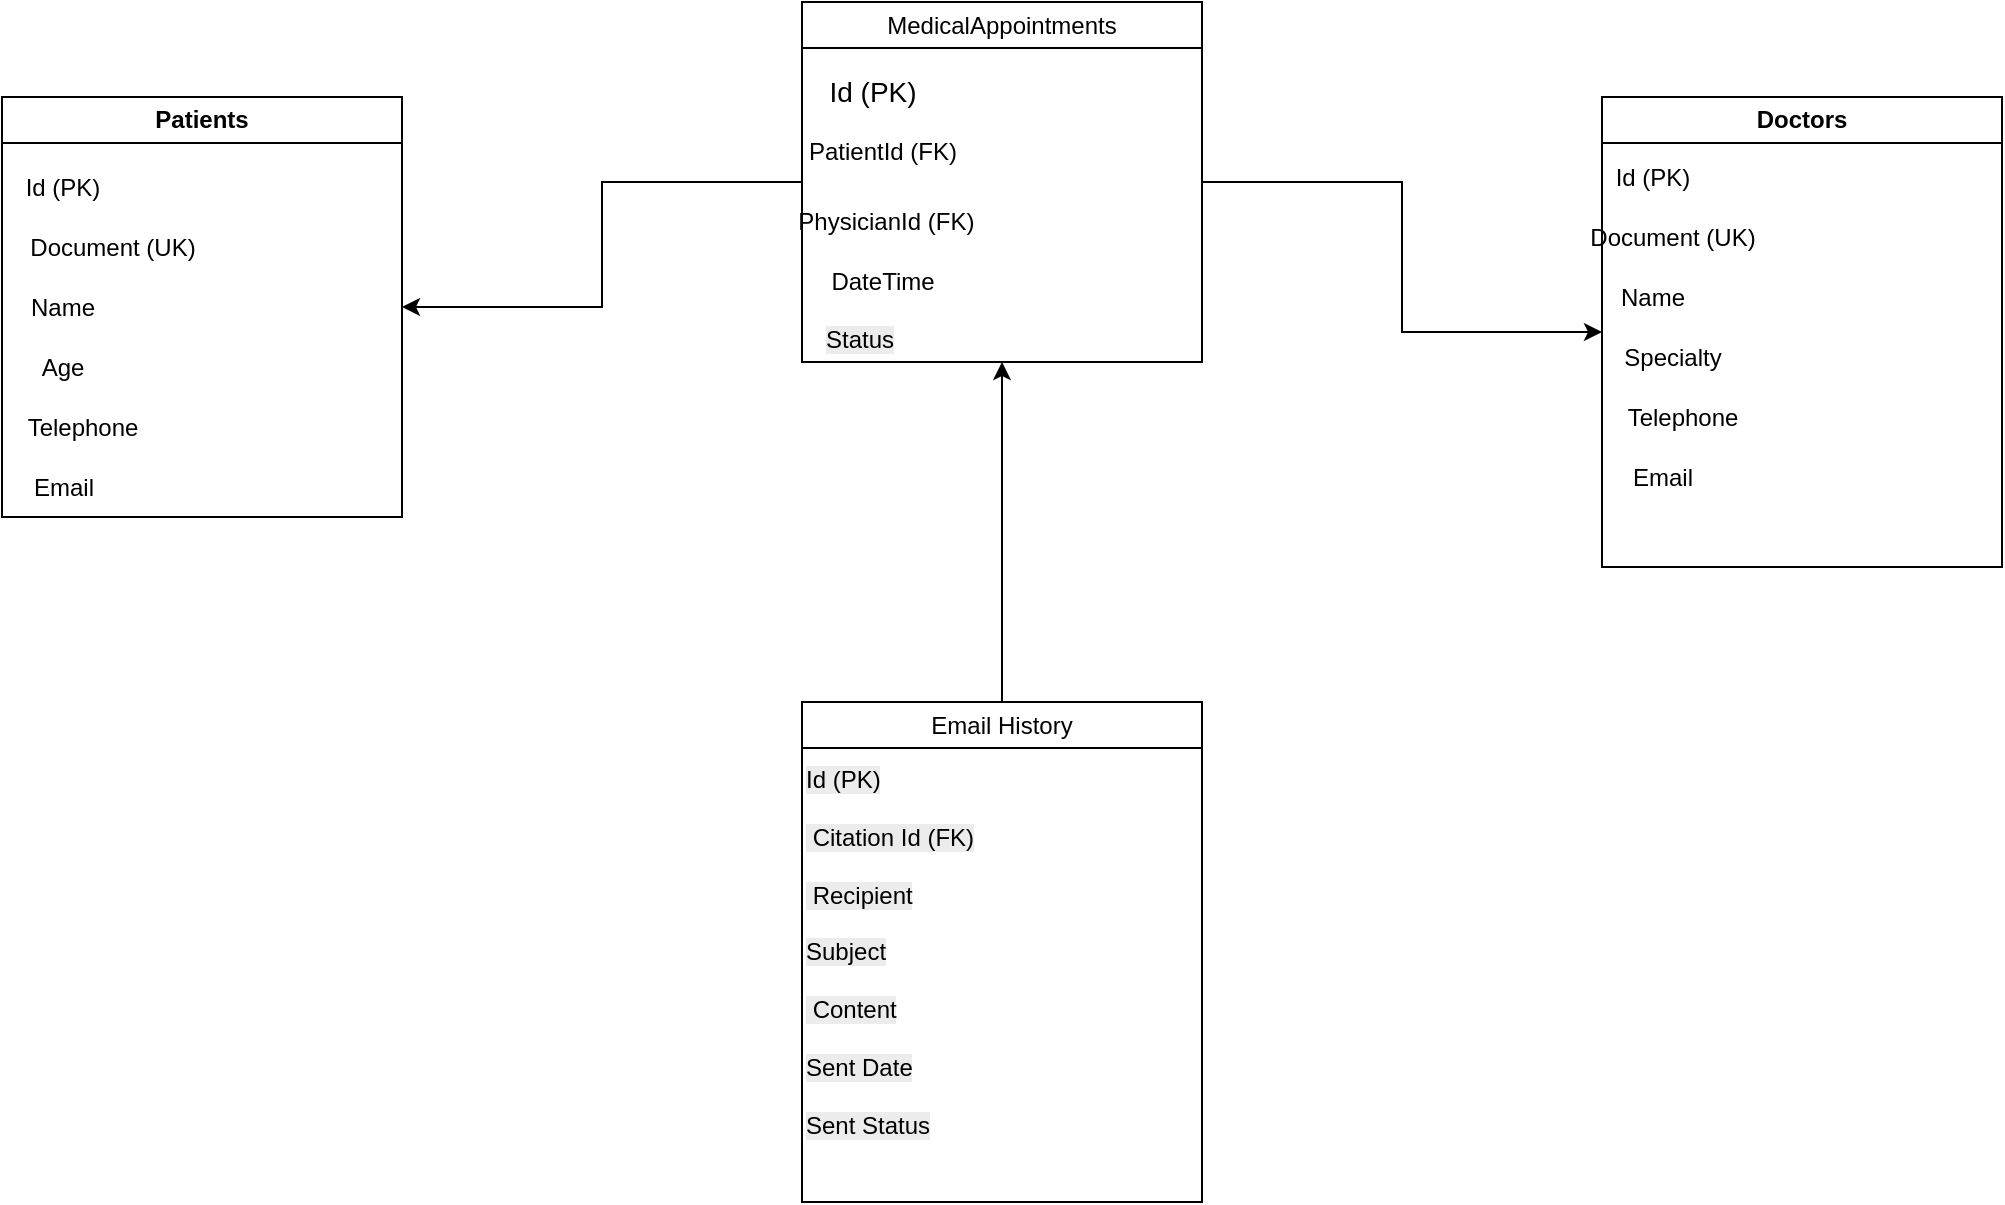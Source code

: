 <mxfile version="28.2.5">
  <diagram name="Página-1" id="OyrXuB8deRZRPjoKM6Tp">
    <mxGraphModel dx="1360" dy="843" grid="1" gridSize="10" guides="1" tooltips="1" connect="1" arrows="1" fold="1" page="1" pageScale="1" pageWidth="827" pageHeight="1169" math="0" shadow="0">
      <root>
        <mxCell id="0" />
        <mxCell id="1" parent="0" />
        <mxCell id="rN1TCLEHUlrE1vNRclkM-18" value="Patients" style="swimlane;whiteSpace=wrap;html=1;startSize=23;" vertex="1" parent="1">
          <mxGeometry x="120" y="157.5" width="200" height="210" as="geometry" />
        </mxCell>
        <mxCell id="rN1TCLEHUlrE1vNRclkM-25" value="Document (UK)" style="text;html=1;align=center;verticalAlign=middle;resizable=0;points=[];autosize=1;strokeColor=none;fillColor=none;" vertex="1" parent="rN1TCLEHUlrE1vNRclkM-18">
          <mxGeometry y="60" width="110" height="30" as="geometry" />
        </mxCell>
        <mxCell id="rN1TCLEHUlrE1vNRclkM-26" value="Name" style="text;html=1;align=center;verticalAlign=middle;resizable=0;points=[];autosize=1;strokeColor=none;fillColor=none;" vertex="1" parent="rN1TCLEHUlrE1vNRclkM-18">
          <mxGeometry y="90" width="60" height="30" as="geometry" />
        </mxCell>
        <mxCell id="rN1TCLEHUlrE1vNRclkM-27" value="Age" style="text;html=1;align=center;verticalAlign=middle;resizable=0;points=[];autosize=1;strokeColor=none;fillColor=none;" vertex="1" parent="rN1TCLEHUlrE1vNRclkM-18">
          <mxGeometry x="10" y="120" width="40" height="30" as="geometry" />
        </mxCell>
        <mxCell id="rN1TCLEHUlrE1vNRclkM-28" value="Telephone" style="text;html=1;align=center;verticalAlign=middle;resizable=0;points=[];autosize=1;strokeColor=none;fillColor=none;" vertex="1" parent="rN1TCLEHUlrE1vNRclkM-18">
          <mxGeometry y="150" width="80" height="30" as="geometry" />
        </mxCell>
        <mxCell id="rN1TCLEHUlrE1vNRclkM-24" value="Id (PK)" style="text;html=1;align=center;verticalAlign=middle;resizable=0;points=[];autosize=1;strokeColor=none;fillColor=none;" vertex="1" parent="rN1TCLEHUlrE1vNRclkM-18">
          <mxGeometry y="30" width="60" height="30" as="geometry" />
        </mxCell>
        <mxCell id="rN1TCLEHUlrE1vNRclkM-17" value="Email" style="text;strokeColor=none;fillColor=none;align=left;verticalAlign=middle;spacingLeft=4;spacingRight=4;overflow=hidden;points=[[0,0.5],[1,0.5]];portConstraint=eastwest;rotatable=0;whiteSpace=wrap;html=1;" vertex="1" parent="rN1TCLEHUlrE1vNRclkM-18">
          <mxGeometry x="10" y="180" width="180" height="30" as="geometry" />
        </mxCell>
        <mxCell id="rN1TCLEHUlrE1vNRclkM-51" style="edgeStyle=orthogonalEdgeStyle;rounded=0;orthogonalLoop=1;jettySize=auto;html=1;" edge="1" parent="1" source="rN1TCLEHUlrE1vNRclkM-19" target="rN1TCLEHUlrE1vNRclkM-20">
          <mxGeometry relative="1" as="geometry" />
        </mxCell>
        <mxCell id="rN1TCLEHUlrE1vNRclkM-19" value="&lt;span style=&quot;font-weight: 400; text-align: left;&quot;&gt;Email History&lt;/span&gt;" style="swimlane;whiteSpace=wrap;html=1;" vertex="1" parent="1">
          <mxGeometry x="520" y="460" width="200" height="250" as="geometry" />
        </mxCell>
        <mxCell id="rN1TCLEHUlrE1vNRclkM-46" value="&lt;span style=&quot;color: rgb(0, 0, 0); font-family: Helvetica; font-size: 12px; font-style: normal; font-variant-ligatures: normal; font-variant-caps: normal; font-weight: 400; letter-spacing: normal; orphans: 2; text-align: left; text-indent: 0px; text-transform: none; widows: 2; word-spacing: 0px; -webkit-text-stroke-width: 0px; white-space: normal; background-color: rgb(236, 236, 236); text-decoration-thickness: initial; text-decoration-style: initial; text-decoration-color: initial; display: inline !important; float: none;&quot;&gt;Id (PK)&lt;/span&gt;&lt;div&gt;&lt;br&gt;&lt;div&gt;&lt;span style=&quot;color: rgb(0, 0, 0); font-family: Helvetica; font-size: 12px; font-style: normal; font-variant-ligatures: normal; font-variant-caps: normal; font-weight: 400; letter-spacing: normal; orphans: 2; text-align: left; text-indent: 0px; text-transform: none; widows: 2; word-spacing: 0px; -webkit-text-stroke-width: 0px; white-space: normal; background-color: rgb(236, 236, 236); text-decoration-thickness: initial; text-decoration-style: initial; text-decoration-color: initial; display: inline !important; float: none;&quot;&gt;&amp;nbsp;Citation Id (FK)&lt;/span&gt;&lt;/div&gt;&lt;div&gt;&lt;span style=&quot;color: rgb(0, 0, 0); font-family: Helvetica; font-size: 12px; font-style: normal; font-variant-ligatures: normal; font-variant-caps: normal; font-weight: 400; letter-spacing: normal; orphans: 2; text-align: left; text-indent: 0px; text-transform: none; widows: 2; word-spacing: 0px; -webkit-text-stroke-width: 0px; white-space: normal; background-color: rgb(236, 236, 236); text-decoration-thickness: initial; text-decoration-style: initial; text-decoration-color: initial; display: inline !important; float: none;&quot;&gt;&lt;br&gt;&lt;/span&gt;&lt;/div&gt;&lt;div&gt;&lt;span style=&quot;color: rgb(0, 0, 0); font-family: Helvetica; font-size: 12px; font-style: normal; font-variant-ligatures: normal; font-variant-caps: normal; font-weight: 400; letter-spacing: normal; orphans: 2; text-align: left; text-indent: 0px; text-transform: none; widows: 2; word-spacing: 0px; -webkit-text-stroke-width: 0px; white-space: normal; background-color: rgb(236, 236, 236); text-decoration-thickness: initial; text-decoration-style: initial; text-decoration-color: initial; display: inline !important; float: none;&quot;&gt;&amp;nbsp;Recipient&lt;/span&gt;&lt;/div&gt;&lt;div&gt;&lt;span style=&quot;color: rgb(0, 0, 0); font-family: Helvetica; font-size: 12px; font-style: normal; font-variant-ligatures: normal; font-variant-caps: normal; font-weight: 400; letter-spacing: normal; orphans: 2; text-align: left; text-indent: 0px; text-transform: none; widows: 2; word-spacing: 0px; -webkit-text-stroke-width: 0px; white-space: normal; background-color: rgb(236, 236, 236); text-decoration-thickness: initial; text-decoration-style: initial; text-decoration-color: initial; display: inline !important; float: none;&quot;&gt;&lt;br&gt;&lt;/span&gt;&lt;/div&gt;&lt;div&gt;&lt;span style=&quot;color: rgb(0, 0, 0); font-family: Helvetica; font-size: 12px; font-style: normal; font-variant-ligatures: normal; font-variant-caps: normal; font-weight: 400; letter-spacing: normal; orphans: 2; text-align: left; text-indent: 0px; text-transform: none; widows: 2; word-spacing: 0px; -webkit-text-stroke-width: 0px; white-space: normal; background-color: rgb(236, 236, 236); text-decoration-thickness: initial; text-decoration-style: initial; text-decoration-color: initial; display: inline !important; float: none;&quot;&gt;Subject&lt;/span&gt;&lt;/div&gt;&lt;div&gt;&lt;span style=&quot;color: rgb(0, 0, 0); font-family: Helvetica; font-size: 12px; font-style: normal; font-variant-ligatures: normal; font-variant-caps: normal; font-weight: 400; letter-spacing: normal; orphans: 2; text-align: left; text-indent: 0px; text-transform: none; widows: 2; word-spacing: 0px; -webkit-text-stroke-width: 0px; white-space: normal; background-color: rgb(236, 236, 236); text-decoration-thickness: initial; text-decoration-style: initial; text-decoration-color: initial; display: inline !important; float: none;&quot;&gt;&lt;br&gt;&lt;/span&gt;&lt;/div&gt;&lt;div&gt;&lt;span style=&quot;color: rgb(0, 0, 0); font-family: Helvetica; font-size: 12px; font-style: normal; font-variant-ligatures: normal; font-variant-caps: normal; font-weight: 400; letter-spacing: normal; orphans: 2; text-align: left; text-indent: 0px; text-transform: none; widows: 2; word-spacing: 0px; -webkit-text-stroke-width: 0px; white-space: normal; background-color: rgb(236, 236, 236); text-decoration-thickness: initial; text-decoration-style: initial; text-decoration-color: initial; display: inline !important; float: none;&quot;&gt;&amp;nbsp;Content&lt;/span&gt;&lt;/div&gt;&lt;div&gt;&lt;span style=&quot;color: rgb(0, 0, 0); font-family: Helvetica; font-size: 12px; font-style: normal; font-variant-ligatures: normal; font-variant-caps: normal; font-weight: 400; letter-spacing: normal; orphans: 2; text-align: left; text-indent: 0px; text-transform: none; widows: 2; word-spacing: 0px; -webkit-text-stroke-width: 0px; white-space: normal; background-color: rgb(236, 236, 236); text-decoration-thickness: initial; text-decoration-style: initial; text-decoration-color: initial; display: inline !important; float: none;&quot;&gt;&lt;br&gt;&lt;/span&gt;&lt;/div&gt;&lt;div&gt;&lt;span style=&quot;color: rgb(0, 0, 0); font-family: Helvetica; font-size: 12px; font-style: normal; font-variant-ligatures: normal; font-variant-caps: normal; font-weight: 400; letter-spacing: normal; orphans: 2; text-align: left; text-indent: 0px; text-transform: none; widows: 2; word-spacing: 0px; -webkit-text-stroke-width: 0px; white-space: normal; background-color: rgb(236, 236, 236); text-decoration-thickness: initial; text-decoration-style: initial; text-decoration-color: initial; display: inline !important; float: none;&quot;&gt;Sent Date&lt;/span&gt;&lt;/div&gt;&lt;div&gt;&lt;span style=&quot;color: rgb(0, 0, 0); font-family: Helvetica; font-size: 12px; font-style: normal; font-variant-ligatures: normal; font-variant-caps: normal; font-weight: 400; letter-spacing: normal; orphans: 2; text-align: left; text-indent: 0px; text-transform: none; widows: 2; word-spacing: 0px; -webkit-text-stroke-width: 0px; white-space: normal; background-color: rgb(236, 236, 236); text-decoration-thickness: initial; text-decoration-style: initial; text-decoration-color: initial; display: inline !important; float: none;&quot;&gt;&lt;br&gt;&lt;/span&gt;&lt;/div&gt;&lt;div&gt;&lt;span style=&quot;color: rgb(0, 0, 0); font-family: Helvetica; font-size: 12px; font-style: normal; font-variant-ligatures: normal; font-variant-caps: normal; font-weight: 400; letter-spacing: normal; orphans: 2; text-align: left; text-indent: 0px; text-transform: none; widows: 2; word-spacing: 0px; -webkit-text-stroke-width: 0px; white-space: normal; background-color: rgb(236, 236, 236); text-decoration-thickness: initial; text-decoration-style: initial; text-decoration-color: initial; display: inline !important; float: none;&quot;&gt;Sent Status&lt;/span&gt;&lt;/div&gt;&lt;/div&gt;" style="text;whiteSpace=wrap;html=1;" vertex="1" parent="rN1TCLEHUlrE1vNRclkM-19">
          <mxGeometry y="25" width="180" height="200" as="geometry" />
        </mxCell>
        <mxCell id="rN1TCLEHUlrE1vNRclkM-49" style="edgeStyle=orthogonalEdgeStyle;rounded=0;orthogonalLoop=1;jettySize=auto;html=1;" edge="1" parent="1" source="rN1TCLEHUlrE1vNRclkM-20" target="rN1TCLEHUlrE1vNRclkM-18">
          <mxGeometry relative="1" as="geometry" />
        </mxCell>
        <mxCell id="rN1TCLEHUlrE1vNRclkM-50" style="edgeStyle=orthogonalEdgeStyle;rounded=0;orthogonalLoop=1;jettySize=auto;html=1;" edge="1" parent="1" source="rN1TCLEHUlrE1vNRclkM-20" target="rN1TCLEHUlrE1vNRclkM-21">
          <mxGeometry relative="1" as="geometry" />
        </mxCell>
        <mxCell id="rN1TCLEHUlrE1vNRclkM-20" value="&lt;span style=&quot;font-weight: 400; text-align: left;&quot;&gt;MedicalAppointments&lt;/span&gt;" style="swimlane;whiteSpace=wrap;html=1;startSize=23;" vertex="1" parent="1">
          <mxGeometry x="520" y="110" width="200" height="180" as="geometry" />
        </mxCell>
        <mxCell id="rN1TCLEHUlrE1vNRclkM-40" value="&lt;span style=&quot;text-align: left; text-wrap-mode: wrap;&quot;&gt;&lt;font style=&quot;font-size: 14px;&quot;&gt;Id (PK)&lt;/font&gt;&lt;/span&gt;" style="text;html=1;align=center;verticalAlign=middle;resizable=0;points=[];autosize=1;strokeColor=none;fillColor=none;" vertex="1" parent="rN1TCLEHUlrE1vNRclkM-20">
          <mxGeometry y="30" width="70" height="30" as="geometry" />
        </mxCell>
        <mxCell id="rN1TCLEHUlrE1vNRclkM-41" value="&lt;span style=&quot;text-align: left; text-wrap-mode: wrap;&quot;&gt;PatientId (FK)&lt;/span&gt;" style="text;html=1;align=center;verticalAlign=middle;resizable=0;points=[];autosize=1;strokeColor=none;fillColor=none;" vertex="1" parent="rN1TCLEHUlrE1vNRclkM-20">
          <mxGeometry x="-10" y="60" width="100" height="30" as="geometry" />
        </mxCell>
        <mxCell id="rN1TCLEHUlrE1vNRclkM-42" value="&lt;span style=&quot;text-align: left; text-wrap-mode: wrap;&quot;&gt;&amp;nbsp;PhysicianId (FK)&lt;/span&gt;" style="text;html=1;align=center;verticalAlign=middle;resizable=0;points=[];autosize=1;strokeColor=none;fillColor=none;" vertex="1" parent="rN1TCLEHUlrE1vNRclkM-20">
          <mxGeometry x="-15" y="95" width="110" height="30" as="geometry" />
        </mxCell>
        <mxCell id="rN1TCLEHUlrE1vNRclkM-43" value="&lt;span style=&quot;text-align: left; text-wrap-mode: wrap;&quot;&gt;DateTime&lt;/span&gt;" style="text;html=1;align=center;verticalAlign=middle;resizable=0;points=[];autosize=1;strokeColor=none;fillColor=none;" vertex="1" parent="rN1TCLEHUlrE1vNRclkM-20">
          <mxGeometry y="125" width="80" height="30" as="geometry" />
        </mxCell>
        <mxCell id="rN1TCLEHUlrE1vNRclkM-44" value="&lt;span style=&quot;color: rgb(0, 0, 0); font-family: Helvetica; font-size: 12px; font-style: normal; font-variant-ligatures: normal; font-variant-caps: normal; font-weight: 400; letter-spacing: normal; orphans: 2; text-align: left; text-indent: 0px; text-transform: none; widows: 2; word-spacing: 0px; -webkit-text-stroke-width: 0px; white-space: normal; background-color: rgb(236, 236, 236); text-decoration-thickness: initial; text-decoration-style: initial; text-decoration-color: initial; display: inline !important; float: none;&quot;&gt;Status&lt;/span&gt;" style="text;whiteSpace=wrap;html=1;" vertex="1" parent="rN1TCLEHUlrE1vNRclkM-20">
          <mxGeometry x="10" y="155" width="70" height="40" as="geometry" />
        </mxCell>
        <mxCell id="rN1TCLEHUlrE1vNRclkM-21" value="Doctors" style="swimlane;whiteSpace=wrap;html=1;" vertex="1" parent="1">
          <mxGeometry x="920" y="157.5" width="200" height="235" as="geometry" />
        </mxCell>
        <mxCell id="rN1TCLEHUlrE1vNRclkM-30" value="Id (PK)" style="text;html=1;align=center;verticalAlign=middle;resizable=0;points=[];autosize=1;strokeColor=none;fillColor=none;" vertex="1" parent="rN1TCLEHUlrE1vNRclkM-21">
          <mxGeometry x="-5" y="25" width="60" height="30" as="geometry" />
        </mxCell>
        <mxCell id="rN1TCLEHUlrE1vNRclkM-35" value="&lt;span style=&quot;text-align: left; text-wrap-mode: wrap;&quot;&gt;Document (UK)&lt;/span&gt;" style="text;html=1;align=center;verticalAlign=middle;resizable=0;points=[];autosize=1;strokeColor=none;fillColor=none;" vertex="1" parent="rN1TCLEHUlrE1vNRclkM-21">
          <mxGeometry x="-20" y="55" width="110" height="30" as="geometry" />
        </mxCell>
        <mxCell id="rN1TCLEHUlrE1vNRclkM-34" value="Name" style="text;html=1;align=center;verticalAlign=middle;resizable=0;points=[];autosize=1;strokeColor=none;fillColor=none;" vertex="1" parent="rN1TCLEHUlrE1vNRclkM-21">
          <mxGeometry x="-5" y="85" width="60" height="30" as="geometry" />
        </mxCell>
        <mxCell id="rN1TCLEHUlrE1vNRclkM-33" value="Specialty" style="text;html=1;align=center;verticalAlign=middle;resizable=0;points=[];autosize=1;strokeColor=none;fillColor=none;" vertex="1" parent="rN1TCLEHUlrE1vNRclkM-21">
          <mxGeometry y="115" width="70" height="30" as="geometry" />
        </mxCell>
        <mxCell id="rN1TCLEHUlrE1vNRclkM-32" value="Telephone" style="text;html=1;align=center;verticalAlign=middle;resizable=0;points=[];autosize=1;strokeColor=none;fillColor=none;" vertex="1" parent="rN1TCLEHUlrE1vNRclkM-21">
          <mxGeometry y="145" width="80" height="30" as="geometry" />
        </mxCell>
        <mxCell id="rN1TCLEHUlrE1vNRclkM-38" value="Email" style="text;html=1;align=center;verticalAlign=middle;resizable=0;points=[];autosize=1;strokeColor=none;fillColor=none;" vertex="1" parent="rN1TCLEHUlrE1vNRclkM-21">
          <mxGeometry x="5" y="175" width="50" height="30" as="geometry" />
        </mxCell>
      </root>
    </mxGraphModel>
  </diagram>
</mxfile>
